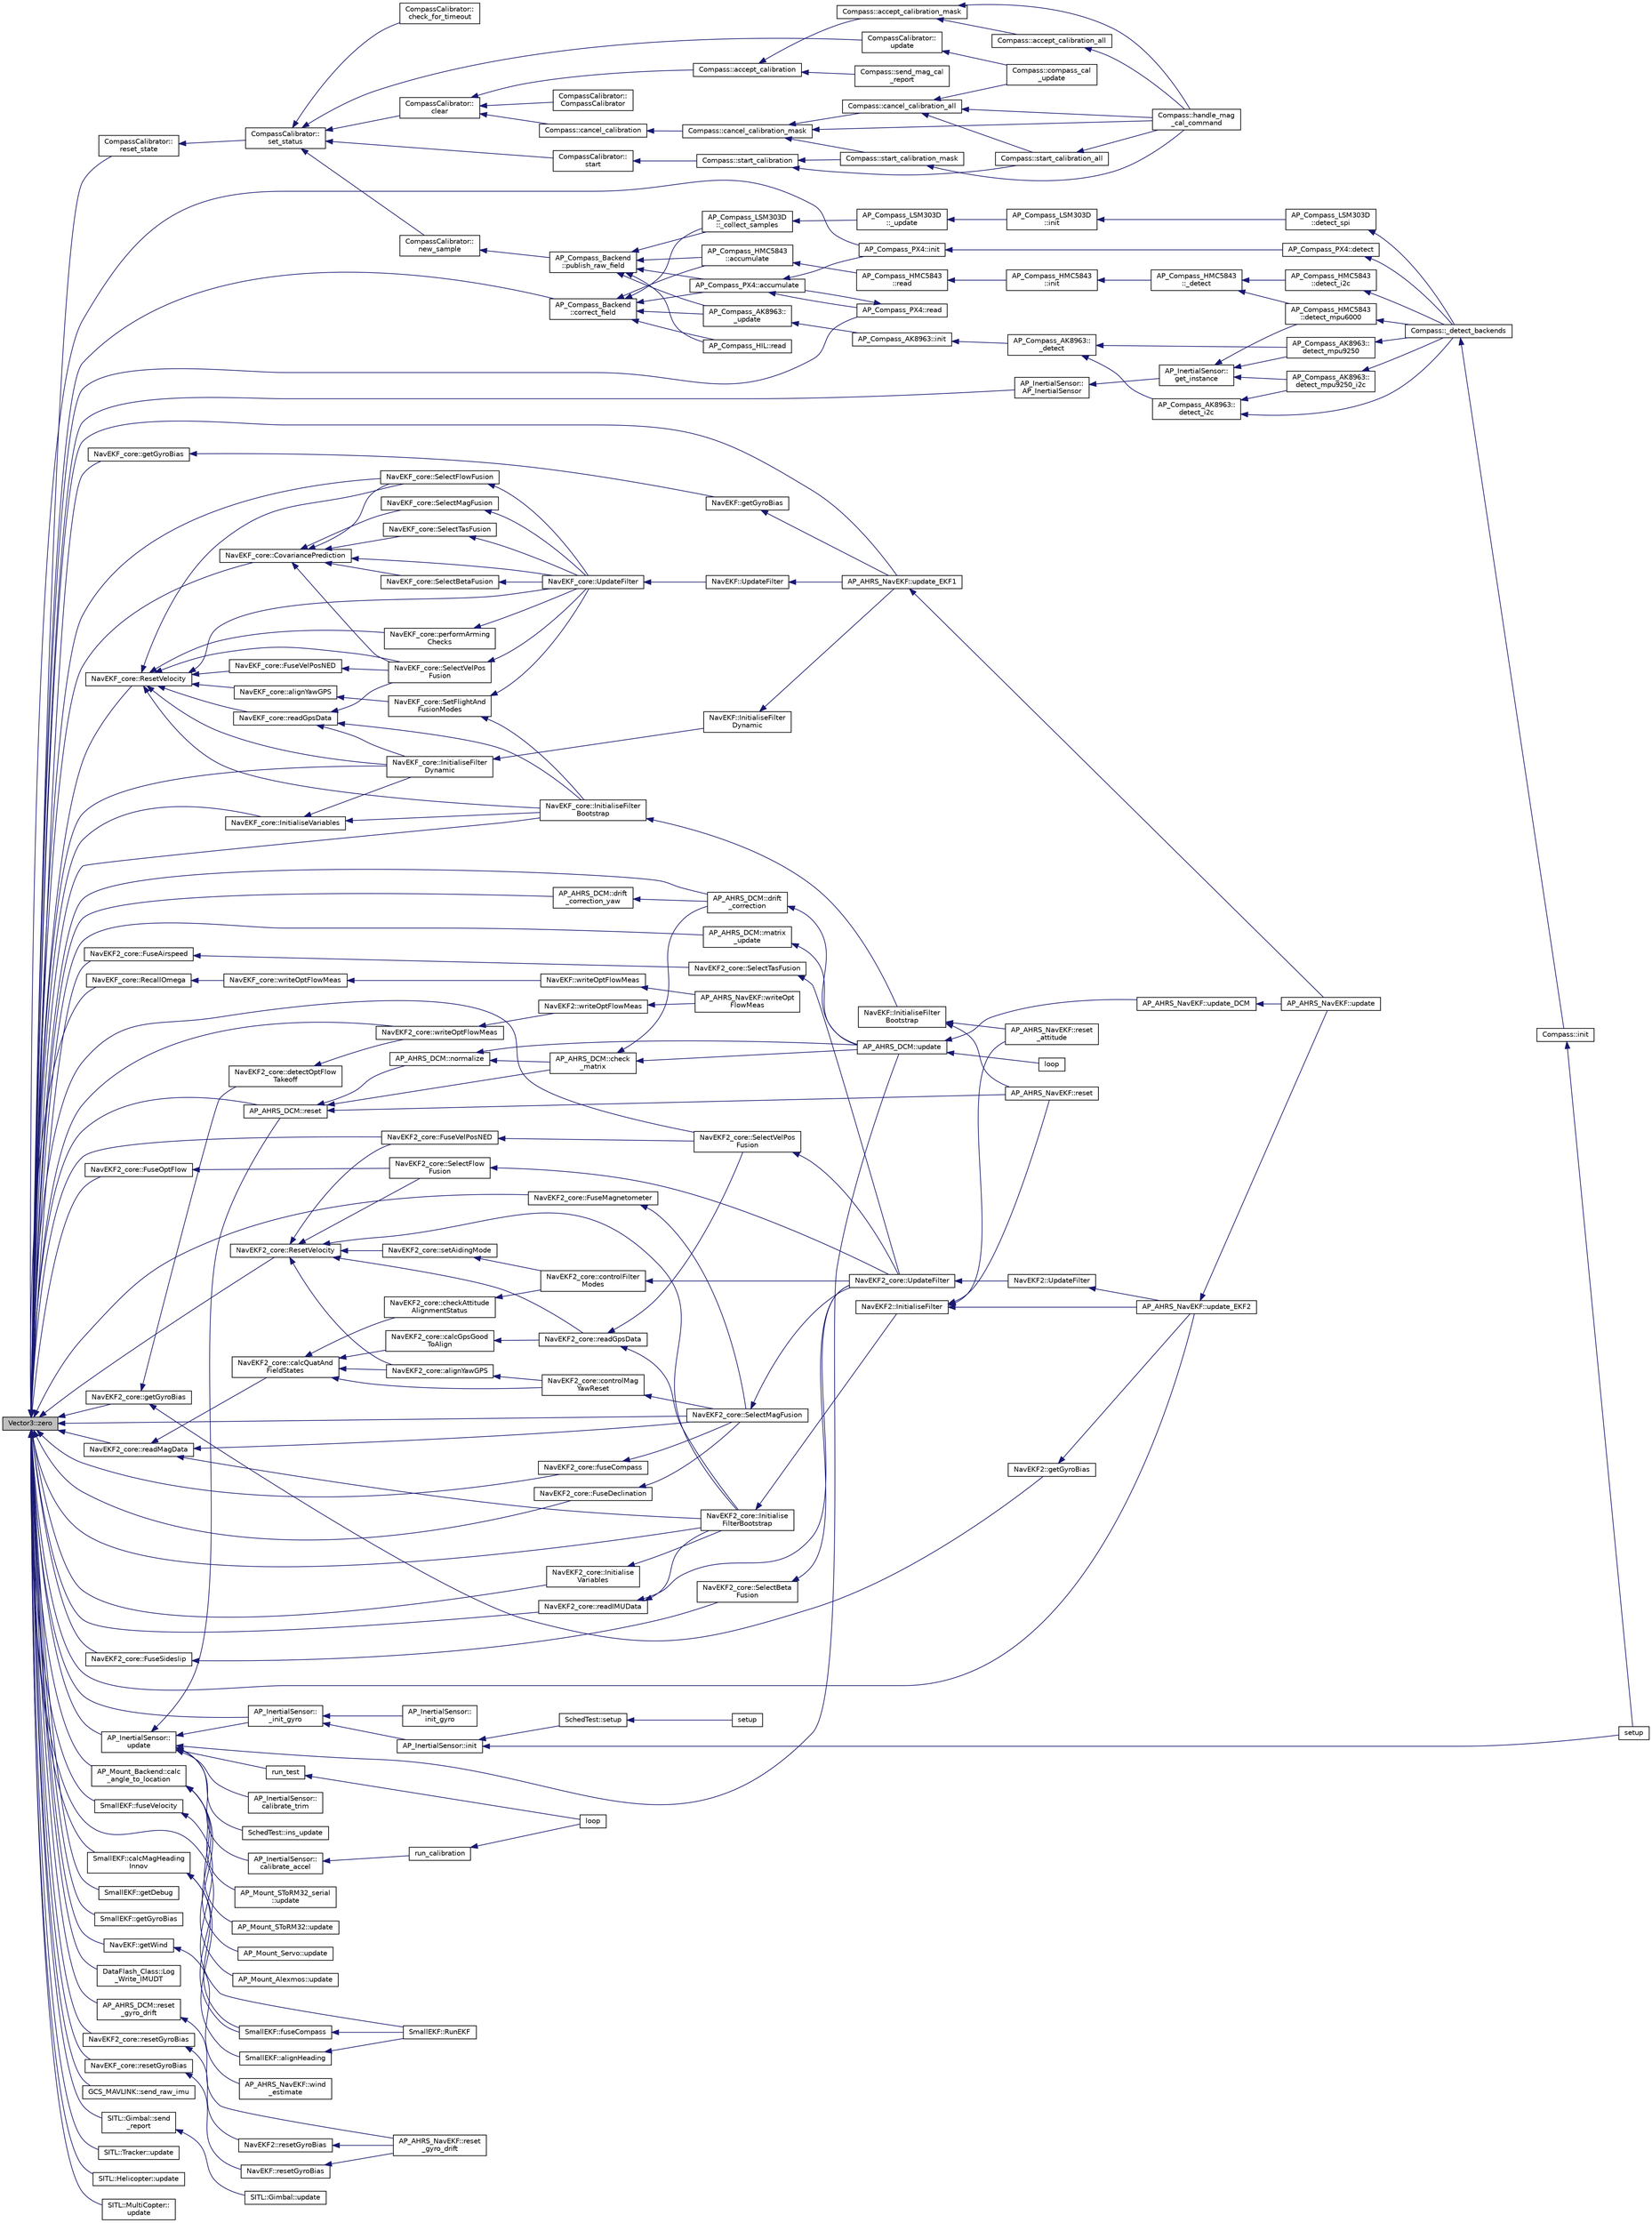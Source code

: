 digraph "Vector3::zero"
{
 // INTERACTIVE_SVG=YES
  edge [fontname="Helvetica",fontsize="10",labelfontname="Helvetica",labelfontsize="10"];
  node [fontname="Helvetica",fontsize="10",shape=record];
  rankdir="LR";
  Node1 [label="Vector3::zero",height=0.2,width=0.4,color="black", fillcolor="grey75", style="filled", fontcolor="black"];
  Node1 -> Node2 [dir="back",color="midnightblue",fontsize="10",style="solid",fontname="Helvetica"];
  Node2 [label="AP_InertialSensor::\l_init_gyro",height=0.2,width=0.4,color="black", fillcolor="white", style="filled",URL="$classAP__InertialSensor.html#a8744303832541bef0025d9698468938c"];
  Node2 -> Node3 [dir="back",color="midnightblue",fontsize="10",style="solid",fontname="Helvetica"];
  Node3 [label="AP_InertialSensor::init",height=0.2,width=0.4,color="black", fillcolor="white", style="filled",URL="$classAP__InertialSensor.html#ab1cdd1c7cc2a0a2631e5deadfc960e80"];
  Node3 -> Node4 [dir="back",color="midnightblue",fontsize="10",style="solid",fontname="Helvetica"];
  Node4 [label="SchedTest::setup",height=0.2,width=0.4,color="black", fillcolor="white", style="filled",URL="$classSchedTest.html#ae9afb73f76391e34d47286a516fe5292"];
  Node4 -> Node5 [dir="back",color="midnightblue",fontsize="10",style="solid",fontname="Helvetica"];
  Node5 [label="setup",height=0.2,width=0.4,color="black", fillcolor="white", style="filled",URL="$Scheduler__test_8cpp.html#a7dfd9b79bc5a37d7df40207afbc5431f"];
  Node3 -> Node6 [dir="back",color="midnightblue",fontsize="10",style="solid",fontname="Helvetica"];
  Node6 [label="setup",height=0.2,width=0.4,color="black", fillcolor="white", style="filled",URL="$AHRS__Test_8cpp.html#a7dfd9b79bc5a37d7df40207afbc5431f"];
  Node2 -> Node7 [dir="back",color="midnightblue",fontsize="10",style="solid",fontname="Helvetica"];
  Node7 [label="AP_InertialSensor::\linit_gyro",height=0.2,width=0.4,color="black", fillcolor="white", style="filled",URL="$classAP__InertialSensor.html#a424609d1eb3dc8473040c9e6f87771ad"];
  Node1 -> Node8 [dir="back",color="midnightblue",fontsize="10",style="solid",fontname="Helvetica"];
  Node8 [label="AP_InertialSensor::\lAP_InertialSensor",height=0.2,width=0.4,color="black", fillcolor="white", style="filled",URL="$classAP__InertialSensor.html#affc63e7edc9be1b0e128b8da3b8a24a5"];
  Node8 -> Node9 [dir="back",color="midnightblue",fontsize="10",style="solid",fontname="Helvetica"];
  Node9 [label="AP_InertialSensor::\lget_instance",height=0.2,width=0.4,color="black", fillcolor="white", style="filled",URL="$classAP__InertialSensor.html#a2b206efafbcc14f62bf6cf121eaca780"];
  Node9 -> Node10 [dir="back",color="midnightblue",fontsize="10",style="solid",fontname="Helvetica"];
  Node10 [label="AP_Compass_HMC5843\l::detect_mpu6000",height=0.2,width=0.4,color="black", fillcolor="white", style="filled",URL="$classAP__Compass__HMC5843.html#a2d2ef5ae1ad3257d2e44ffb6eeb1b866"];
  Node10 -> Node11 [dir="back",color="midnightblue",fontsize="10",style="solid",fontname="Helvetica"];
  Node11 [label="Compass::_detect_backends",height=0.2,width=0.4,color="black", fillcolor="white", style="filled",URL="$classCompass.html#a1c48170d8c8966b22fb150b1634443ec"];
  Node11 -> Node12 [dir="back",color="midnightblue",fontsize="10",style="solid",fontname="Helvetica"];
  Node12 [label="Compass::init",height=0.2,width=0.4,color="black", fillcolor="white", style="filled",URL="$classCompass.html#a190aefc281aba88c7b16e4fc58035c5e"];
  Node12 -> Node6 [dir="back",color="midnightblue",fontsize="10",style="solid",fontname="Helvetica"];
  Node9 -> Node13 [dir="back",color="midnightblue",fontsize="10",style="solid",fontname="Helvetica"];
  Node13 [label="AP_Compass_AK8963::\ldetect_mpu9250",height=0.2,width=0.4,color="black", fillcolor="white", style="filled",URL="$classAP__Compass__AK8963.html#a878054ffb8a480d673c5945070a3399d"];
  Node13 -> Node11 [dir="back",color="midnightblue",fontsize="10",style="solid",fontname="Helvetica"];
  Node9 -> Node14 [dir="back",color="midnightblue",fontsize="10",style="solid",fontname="Helvetica"];
  Node14 [label="AP_Compass_AK8963::\ldetect_mpu9250_i2c",height=0.2,width=0.4,color="black", fillcolor="white", style="filled",URL="$classAP__Compass__AK8963.html#a0d77d55639011a39fa39a3fbfb11b9be"];
  Node14 -> Node11 [dir="back",color="midnightblue",fontsize="10",style="solid",fontname="Helvetica"];
  Node1 -> Node15 [dir="back",color="midnightblue",fontsize="10",style="solid",fontname="Helvetica"];
  Node15 [label="AP_Mount_Backend::calc\l_angle_to_location",height=0.2,width=0.4,color="black", fillcolor="white", style="filled",URL="$classAP__Mount__Backend.html#ab0207ef4fbcb40f1592a85cc75ddad37"];
  Node15 -> Node16 [dir="back",color="midnightblue",fontsize="10",style="solid",fontname="Helvetica"];
  Node16 [label="AP_Mount_SToRM32_serial\l::update",height=0.2,width=0.4,color="black", fillcolor="white", style="filled",URL="$classAP__Mount__SToRM32__serial.html#a0e8996b1bfa413cf9fbaef55e5bb0fb4"];
  Node15 -> Node17 [dir="back",color="midnightblue",fontsize="10",style="solid",fontname="Helvetica"];
  Node17 [label="AP_Mount_SToRM32::update",height=0.2,width=0.4,color="black", fillcolor="white", style="filled",URL="$classAP__Mount__SToRM32.html#ace0a2b82782d8c587ed2ae17fc123e99"];
  Node15 -> Node18 [dir="back",color="midnightblue",fontsize="10",style="solid",fontname="Helvetica"];
  Node18 [label="AP_Mount_Servo::update",height=0.2,width=0.4,color="black", fillcolor="white", style="filled",URL="$classAP__Mount__Servo.html#a8f4caa1ed68b0062d25e60c42b333995"];
  Node15 -> Node19 [dir="back",color="midnightblue",fontsize="10",style="solid",fontname="Helvetica"];
  Node19 [label="AP_Mount_Alexmos::update",height=0.2,width=0.4,color="black", fillcolor="white", style="filled",URL="$classAP__Mount__Alexmos.html#ad6fa0fd652a1401e0c9d791ad9399b67"];
  Node1 -> Node20 [dir="back",color="midnightblue",fontsize="10",style="solid",fontname="Helvetica"];
  Node20 [label="SmallEKF::calcMagHeading\lInnov",height=0.2,width=0.4,color="black", fillcolor="white", style="filled",URL="$classSmallEKF.html#a991c54283e43ee0867269119746731f5"];
  Node20 -> Node21 [dir="back",color="midnightblue",fontsize="10",style="solid",fontname="Helvetica"];
  Node21 [label="SmallEKF::alignHeading",height=0.2,width=0.4,color="black", fillcolor="white", style="filled",URL="$classSmallEKF.html#a795189f59fa31ed5b397a15f91408f70"];
  Node21 -> Node22 [dir="back",color="midnightblue",fontsize="10",style="solid",fontname="Helvetica"];
  Node22 [label="SmallEKF::RunEKF",height=0.2,width=0.4,color="black", fillcolor="white", style="filled",URL="$classSmallEKF.html#a2085035fbcf013282be948f977080cf9"];
  Node20 -> Node23 [dir="back",color="midnightblue",fontsize="10",style="solid",fontname="Helvetica"];
  Node23 [label="SmallEKF::fuseCompass",height=0.2,width=0.4,color="black", fillcolor="white", style="filled",URL="$classSmallEKF.html#a7149793dd06bfb4eec2c0619b2aa2ff0"];
  Node23 -> Node22 [dir="back",color="midnightblue",fontsize="10",style="solid",fontname="Helvetica"];
  Node1 -> Node24 [dir="back",color="midnightblue",fontsize="10",style="solid",fontname="Helvetica"];
  Node24 [label="AP_Compass_Backend\l::correct_field",height=0.2,width=0.4,color="black", fillcolor="white", style="filled",URL="$classAP__Compass__Backend.html#a92da085c367cf2a95ca9b52cc5cb65ce"];
  Node24 -> Node25 [dir="back",color="midnightblue",fontsize="10",style="solid",fontname="Helvetica"];
  Node25 [label="AP_Compass_LSM303D\l::_collect_samples",height=0.2,width=0.4,color="black", fillcolor="white", style="filled",URL="$classAP__Compass__LSM303D.html#a66c8262764747536df9e326cc30149e4"];
  Node25 -> Node26 [dir="back",color="midnightblue",fontsize="10",style="solid",fontname="Helvetica"];
  Node26 [label="AP_Compass_LSM303D\l::_update",height=0.2,width=0.4,color="black", fillcolor="white", style="filled",URL="$classAP__Compass__LSM303D.html#a2ab7677dcc887ecc3ba926d1122ffb2e"];
  Node26 -> Node27 [dir="back",color="midnightblue",fontsize="10",style="solid",fontname="Helvetica"];
  Node27 [label="AP_Compass_LSM303D\l::init",height=0.2,width=0.4,color="black", fillcolor="white", style="filled",URL="$classAP__Compass__LSM303D.html#a322cf9c59129cd558a3276f9a2ab1a67"];
  Node27 -> Node28 [dir="back",color="midnightblue",fontsize="10",style="solid",fontname="Helvetica"];
  Node28 [label="AP_Compass_LSM303D\l::detect_spi",height=0.2,width=0.4,color="black", fillcolor="white", style="filled",URL="$classAP__Compass__LSM303D.html#a80232bbbe6f26dc396ba82bd097ce682"];
  Node28 -> Node11 [dir="back",color="midnightblue",fontsize="10",style="solid",fontname="Helvetica"];
  Node24 -> Node29 [dir="back",color="midnightblue",fontsize="10",style="solid",fontname="Helvetica"];
  Node29 [label="AP_Compass_AK8963::\l_update",height=0.2,width=0.4,color="black", fillcolor="white", style="filled",URL="$classAP__Compass__AK8963.html#aad72266ce1554cc660d865e37fdc72d3"];
  Node29 -> Node30 [dir="back",color="midnightblue",fontsize="10",style="solid",fontname="Helvetica"];
  Node30 [label="AP_Compass_AK8963::init",height=0.2,width=0.4,color="black", fillcolor="white", style="filled",URL="$classAP__Compass__AK8963.html#acdbf7f9d95111c8c6cf571da0b066bdd"];
  Node30 -> Node31 [dir="back",color="midnightblue",fontsize="10",style="solid",fontname="Helvetica"];
  Node31 [label="AP_Compass_AK8963::\l_detect",height=0.2,width=0.4,color="black", fillcolor="white", style="filled",URL="$classAP__Compass__AK8963.html#aa40e71a12f704321304749a0e60b063d"];
  Node31 -> Node32 [dir="back",color="midnightblue",fontsize="10",style="solid",fontname="Helvetica"];
  Node32 [label="AP_Compass_AK8963::\ldetect_i2c",height=0.2,width=0.4,color="black", fillcolor="white", style="filled",URL="$classAP__Compass__AK8963.html#adada02010081777d9b3da76b9ca5ec82"];
  Node32 -> Node11 [dir="back",color="midnightblue",fontsize="10",style="solid",fontname="Helvetica"];
  Node32 -> Node14 [dir="back",color="midnightblue",fontsize="10",style="solid",fontname="Helvetica"];
  Node31 -> Node13 [dir="back",color="midnightblue",fontsize="10",style="solid",fontname="Helvetica"];
  Node24 -> Node33 [dir="back",color="midnightblue",fontsize="10",style="solid",fontname="Helvetica"];
  Node33 [label="AP_Compass_PX4::accumulate",height=0.2,width=0.4,color="black", fillcolor="white", style="filled",URL="$classAP__Compass__PX4.html#a8373d2a862e3a8cc6b5caf93564c94f9"];
  Node33 -> Node34 [dir="back",color="midnightblue",fontsize="10",style="solid",fontname="Helvetica"];
  Node34 [label="AP_Compass_PX4::init",height=0.2,width=0.4,color="black", fillcolor="white", style="filled",URL="$classAP__Compass__PX4.html#a107c003aea3eff458ade1c3f263d0600"];
  Node34 -> Node35 [dir="back",color="midnightblue",fontsize="10",style="solid",fontname="Helvetica"];
  Node35 [label="AP_Compass_PX4::detect",height=0.2,width=0.4,color="black", fillcolor="white", style="filled",URL="$classAP__Compass__PX4.html#a31f9519f4a0c078771749e2bce1dd988"];
  Node35 -> Node11 [dir="back",color="midnightblue",fontsize="10",style="solid",fontname="Helvetica"];
  Node33 -> Node36 [dir="back",color="midnightblue",fontsize="10",style="solid",fontname="Helvetica"];
  Node36 [label="AP_Compass_PX4::read",height=0.2,width=0.4,color="black", fillcolor="white", style="filled",URL="$classAP__Compass__PX4.html#a4e20dea88905e71e94524c33a95ff76c"];
  Node36 -> Node33 [dir="back",color="midnightblue",fontsize="10",style="solid",fontname="Helvetica"];
  Node24 -> Node37 [dir="back",color="midnightblue",fontsize="10",style="solid",fontname="Helvetica"];
  Node37 [label="AP_Compass_HMC5843\l::accumulate",height=0.2,width=0.4,color="black", fillcolor="white", style="filled",URL="$classAP__Compass__HMC5843.html#a209d2944ee53cc15de197008bb49a550"];
  Node37 -> Node38 [dir="back",color="midnightblue",fontsize="10",style="solid",fontname="Helvetica"];
  Node38 [label="AP_Compass_HMC5843\l::read",height=0.2,width=0.4,color="black", fillcolor="white", style="filled",URL="$classAP__Compass__HMC5843.html#afbf15e406f6274c4ed9aab8212411a54"];
  Node38 -> Node39 [dir="back",color="midnightblue",fontsize="10",style="solid",fontname="Helvetica"];
  Node39 [label="AP_Compass_HMC5843\l::init",height=0.2,width=0.4,color="black", fillcolor="white", style="filled",URL="$classAP__Compass__HMC5843.html#ae8fe5f87eb75452d7cfd4293a9bbfc7e"];
  Node39 -> Node40 [dir="back",color="midnightblue",fontsize="10",style="solid",fontname="Helvetica"];
  Node40 [label="AP_Compass_HMC5843\l::_detect",height=0.2,width=0.4,color="black", fillcolor="white", style="filled",URL="$classAP__Compass__HMC5843.html#a6cde73dacd04d683c7d322092bc8e0d2"];
  Node40 -> Node41 [dir="back",color="midnightblue",fontsize="10",style="solid",fontname="Helvetica"];
  Node41 [label="AP_Compass_HMC5843\l::detect_i2c",height=0.2,width=0.4,color="black", fillcolor="white", style="filled",URL="$classAP__Compass__HMC5843.html#af8b259ced00dad7c679fc23c4df82e55"];
  Node41 -> Node11 [dir="back",color="midnightblue",fontsize="10",style="solid",fontname="Helvetica"];
  Node40 -> Node10 [dir="back",color="midnightblue",fontsize="10",style="solid",fontname="Helvetica"];
  Node24 -> Node42 [dir="back",color="midnightblue",fontsize="10",style="solid",fontname="Helvetica"];
  Node42 [label="AP_Compass_HIL::read",height=0.2,width=0.4,color="black", fillcolor="white", style="filled",URL="$classAP__Compass__HIL.html#a3bc4611f991ad36e689f68e610dd52eb"];
  Node1 -> Node43 [dir="back",color="midnightblue",fontsize="10",style="solid",fontname="Helvetica"];
  Node43 [label="NavEKF_core::CovariancePrediction",height=0.2,width=0.4,color="black", fillcolor="white", style="filled",URL="$classNavEKF__core.html#acacc910a35de03cdbc0483d50062d0a4"];
  Node43 -> Node44 [dir="back",color="midnightblue",fontsize="10",style="solid",fontname="Helvetica"];
  Node44 [label="NavEKF_core::SelectBetaFusion",height=0.2,width=0.4,color="black", fillcolor="white", style="filled",URL="$classNavEKF__core.html#a04309b73041b42eb0a8886f87e829fa9"];
  Node44 -> Node45 [dir="back",color="midnightblue",fontsize="10",style="solid",fontname="Helvetica"];
  Node45 [label="NavEKF_core::UpdateFilter",height=0.2,width=0.4,color="black", fillcolor="white", style="filled",URL="$classNavEKF__core.html#addb3791473c00d6f49b485ae3ce22f26"];
  Node45 -> Node46 [dir="back",color="midnightblue",fontsize="10",style="solid",fontname="Helvetica"];
  Node46 [label="NavEKF::UpdateFilter",height=0.2,width=0.4,color="black", fillcolor="white", style="filled",URL="$classNavEKF.html#a58d3c9694abab421e8eadd78e72ac67c"];
  Node46 -> Node47 [dir="back",color="midnightblue",fontsize="10",style="solid",fontname="Helvetica"];
  Node47 [label="AP_AHRS_NavEKF::update_EKF1",height=0.2,width=0.4,color="black", fillcolor="white", style="filled",URL="$classAP__AHRS__NavEKF.html#aff7b2c4f3428a48ab5ed210e89df4f76"];
  Node47 -> Node48 [dir="back",color="midnightblue",fontsize="10",style="solid",fontname="Helvetica"];
  Node48 [label="AP_AHRS_NavEKF::update",height=0.2,width=0.4,color="black", fillcolor="white", style="filled",URL="$classAP__AHRS__NavEKF.html#a9d5f47f1bc0e3864bbc4c6c6e2ca8b1c"];
  Node43 -> Node49 [dir="back",color="midnightblue",fontsize="10",style="solid",fontname="Helvetica"];
  Node49 [label="NavEKF_core::SelectFlowFusion",height=0.2,width=0.4,color="black", fillcolor="white", style="filled",URL="$classNavEKF__core.html#a3bf45f9f46396f10058251c2bf6cc3b6"];
  Node49 -> Node45 [dir="back",color="midnightblue",fontsize="10",style="solid",fontname="Helvetica"];
  Node43 -> Node50 [dir="back",color="midnightblue",fontsize="10",style="solid",fontname="Helvetica"];
  Node50 [label="NavEKF_core::SelectMagFusion",height=0.2,width=0.4,color="black", fillcolor="white", style="filled",URL="$classNavEKF__core.html#a37abf607040d13164cbd5076adcec844"];
  Node50 -> Node45 [dir="back",color="midnightblue",fontsize="10",style="solid",fontname="Helvetica"];
  Node43 -> Node51 [dir="back",color="midnightblue",fontsize="10",style="solid",fontname="Helvetica"];
  Node51 [label="NavEKF_core::SelectTasFusion",height=0.2,width=0.4,color="black", fillcolor="white", style="filled",URL="$classNavEKF__core.html#ad476513ae945a90d67948427e23c75a1"];
  Node51 -> Node45 [dir="back",color="midnightblue",fontsize="10",style="solid",fontname="Helvetica"];
  Node43 -> Node52 [dir="back",color="midnightblue",fontsize="10",style="solid",fontname="Helvetica"];
  Node52 [label="NavEKF_core::SelectVelPos\lFusion",height=0.2,width=0.4,color="black", fillcolor="white", style="filled",URL="$classNavEKF__core.html#a20167ef21dc07706f5719ff38a2c60a5"];
  Node52 -> Node45 [dir="back",color="midnightblue",fontsize="10",style="solid",fontname="Helvetica"];
  Node43 -> Node45 [dir="back",color="midnightblue",fontsize="10",style="solid",fontname="Helvetica"];
  Node1 -> Node53 [dir="back",color="midnightblue",fontsize="10",style="solid",fontname="Helvetica"];
  Node53 [label="AP_AHRS_DCM::drift\l_correction",height=0.2,width=0.4,color="black", fillcolor="white", style="filled",URL="$classAP__AHRS__DCM.html#a8c3304b59bc6a27f24c686985c100549"];
  Node53 -> Node54 [dir="back",color="midnightblue",fontsize="10",style="solid",fontname="Helvetica"];
  Node54 [label="AP_AHRS_DCM::update",height=0.2,width=0.4,color="black", fillcolor="white", style="filled",URL="$classAP__AHRS__DCM.html#a6bf59b99999767fdbf4dfd363bc51bfd"];
  Node54 -> Node55 [dir="back",color="midnightblue",fontsize="10",style="solid",fontname="Helvetica"];
  Node55 [label="loop",height=0.2,width=0.4,color="black", fillcolor="white", style="filled",URL="$AHRS__Test_8cpp.html#a0b33edabd7f1c4e4a0bf32c67269be2f"];
  Node54 -> Node56 [dir="back",color="midnightblue",fontsize="10",style="solid",fontname="Helvetica"];
  Node56 [label="AP_AHRS_NavEKF::update_DCM",height=0.2,width=0.4,color="black", fillcolor="white", style="filled",URL="$classAP__AHRS__NavEKF.html#a95d351e1c2bc77147bb535a28261cf23"];
  Node56 -> Node48 [dir="back",color="midnightblue",fontsize="10",style="solid",fontname="Helvetica"];
  Node1 -> Node57 [dir="back",color="midnightblue",fontsize="10",style="solid",fontname="Helvetica"];
  Node57 [label="AP_AHRS_DCM::drift\l_correction_yaw",height=0.2,width=0.4,color="black", fillcolor="white", style="filled",URL="$classAP__AHRS__DCM.html#a101f2aaddcc7e97e690924d4e9d7a191"];
  Node57 -> Node53 [dir="back",color="midnightblue",fontsize="10",style="solid",fontname="Helvetica"];
  Node1 -> Node58 [dir="back",color="midnightblue",fontsize="10",style="solid",fontname="Helvetica"];
  Node58 [label="NavEKF2_core::FuseAirspeed",height=0.2,width=0.4,color="black", fillcolor="white", style="filled",URL="$classNavEKF2__core.html#abfa40c72d31a1a95e525ff1a225538ed"];
  Node58 -> Node59 [dir="back",color="midnightblue",fontsize="10",style="solid",fontname="Helvetica"];
  Node59 [label="NavEKF2_core::SelectTasFusion",height=0.2,width=0.4,color="black", fillcolor="white", style="filled",URL="$classNavEKF2__core.html#a387322a0a89407c6293e92dd5d174e12"];
  Node59 -> Node60 [dir="back",color="midnightblue",fontsize="10",style="solid",fontname="Helvetica"];
  Node60 [label="NavEKF2_core::UpdateFilter",height=0.2,width=0.4,color="black", fillcolor="white", style="filled",URL="$classNavEKF2__core.html#a5f5c815cbd5ebba30d731f89f87726c3"];
  Node60 -> Node61 [dir="back",color="midnightblue",fontsize="10",style="solid",fontname="Helvetica"];
  Node61 [label="NavEKF2::UpdateFilter",height=0.2,width=0.4,color="black", fillcolor="white", style="filled",URL="$classNavEKF2.html#a72815b1bbd9d7ceb0ff7ae52d14516df"];
  Node61 -> Node62 [dir="back",color="midnightblue",fontsize="10",style="solid",fontname="Helvetica"];
  Node62 [label="AP_AHRS_NavEKF::update_EKF2",height=0.2,width=0.4,color="black", fillcolor="white", style="filled",URL="$classAP__AHRS__NavEKF.html#a0187c6d3d4348b002a204c05d3e94b07"];
  Node62 -> Node48 [dir="back",color="midnightblue",fontsize="10",style="solid",fontname="Helvetica"];
  Node1 -> Node23 [dir="back",color="midnightblue",fontsize="10",style="solid",fontname="Helvetica"];
  Node1 -> Node63 [dir="back",color="midnightblue",fontsize="10",style="solid",fontname="Helvetica"];
  Node63 [label="NavEKF2_core::fuseCompass",height=0.2,width=0.4,color="black", fillcolor="white", style="filled",URL="$classNavEKF2__core.html#a37cd48d3e836ba0852d1eabb223c0263"];
  Node63 -> Node64 [dir="back",color="midnightblue",fontsize="10",style="solid",fontname="Helvetica"];
  Node64 [label="NavEKF2_core::SelectMagFusion",height=0.2,width=0.4,color="black", fillcolor="white", style="filled",URL="$classNavEKF2__core.html#aa0f6cd840e93e0233f056c88ce45ef85"];
  Node64 -> Node60 [dir="back",color="midnightblue",fontsize="10",style="solid",fontname="Helvetica"];
  Node1 -> Node65 [dir="back",color="midnightblue",fontsize="10",style="solid",fontname="Helvetica"];
  Node65 [label="NavEKF2_core::FuseDeclination",height=0.2,width=0.4,color="black", fillcolor="white", style="filled",URL="$classNavEKF2__core.html#a9d37c2a19443f9cc7599d133447afe11"];
  Node65 -> Node64 [dir="back",color="midnightblue",fontsize="10",style="solid",fontname="Helvetica"];
  Node1 -> Node66 [dir="back",color="midnightblue",fontsize="10",style="solid",fontname="Helvetica"];
  Node66 [label="NavEKF2_core::FuseMagnetometer",height=0.2,width=0.4,color="black", fillcolor="white", style="filled",URL="$classNavEKF2__core.html#ad60cf70acfb8e6fa4fb6fca254bf79f5"];
  Node66 -> Node64 [dir="back",color="midnightblue",fontsize="10",style="solid",fontname="Helvetica"];
  Node1 -> Node67 [dir="back",color="midnightblue",fontsize="10",style="solid",fontname="Helvetica"];
  Node67 [label="NavEKF2_core::FuseOptFlow",height=0.2,width=0.4,color="black", fillcolor="white", style="filled",URL="$classNavEKF2__core.html#a72512e90d873456fdfdaa7ad3dd8f9bd"];
  Node67 -> Node68 [dir="back",color="midnightblue",fontsize="10",style="solid",fontname="Helvetica"];
  Node68 [label="NavEKF2_core::SelectFlow\lFusion",height=0.2,width=0.4,color="black", fillcolor="white", style="filled",URL="$classNavEKF2__core.html#ab00f4520acc09b20a141c9a22bd73830"];
  Node68 -> Node60 [dir="back",color="midnightblue",fontsize="10",style="solid",fontname="Helvetica"];
  Node1 -> Node69 [dir="back",color="midnightblue",fontsize="10",style="solid",fontname="Helvetica"];
  Node69 [label="NavEKF2_core::FuseSideslip",height=0.2,width=0.4,color="black", fillcolor="white", style="filled",URL="$classNavEKF2__core.html#a6093442cf5695dfe66a8fe182f163d28"];
  Node69 -> Node70 [dir="back",color="midnightblue",fontsize="10",style="solid",fontname="Helvetica"];
  Node70 [label="NavEKF2_core::SelectBeta\lFusion",height=0.2,width=0.4,color="black", fillcolor="white", style="filled",URL="$classNavEKF2__core.html#ab9da9e275a98ea743e617d2b906bcc74"];
  Node70 -> Node60 [dir="back",color="midnightblue",fontsize="10",style="solid",fontname="Helvetica"];
  Node1 -> Node71 [dir="back",color="midnightblue",fontsize="10",style="solid",fontname="Helvetica"];
  Node71 [label="SmallEKF::fuseVelocity",height=0.2,width=0.4,color="black", fillcolor="white", style="filled",URL="$classSmallEKF.html#a874dcc56946ec2da09aa12b73e8bd970"];
  Node71 -> Node22 [dir="back",color="midnightblue",fontsize="10",style="solid",fontname="Helvetica"];
  Node1 -> Node72 [dir="back",color="midnightblue",fontsize="10",style="solid",fontname="Helvetica"];
  Node72 [label="NavEKF2_core::FuseVelPosNED",height=0.2,width=0.4,color="black", fillcolor="white", style="filled",URL="$classNavEKF2__core.html#a34f319c84f2ad95c99d96274b43cb2c5"];
  Node72 -> Node73 [dir="back",color="midnightblue",fontsize="10",style="solid",fontname="Helvetica"];
  Node73 [label="NavEKF2_core::SelectVelPos\lFusion",height=0.2,width=0.4,color="black", fillcolor="white", style="filled",URL="$classNavEKF2__core.html#aff31047fa71772bca7ce574617ede0f6"];
  Node73 -> Node60 [dir="back",color="midnightblue",fontsize="10",style="solid",fontname="Helvetica"];
  Node1 -> Node74 [dir="back",color="midnightblue",fontsize="10",style="solid",fontname="Helvetica"];
  Node74 [label="SmallEKF::getDebug",height=0.2,width=0.4,color="black", fillcolor="white", style="filled",URL="$classSmallEKF.html#ae2c255211cb334adf89bbc53468b0f29"];
  Node1 -> Node75 [dir="back",color="midnightblue",fontsize="10",style="solid",fontname="Helvetica"];
  Node75 [label="SmallEKF::getGyroBias",height=0.2,width=0.4,color="black", fillcolor="white", style="filled",URL="$classSmallEKF.html#ad8935145e3d6647232639c005eefb9c1"];
  Node1 -> Node76 [dir="back",color="midnightblue",fontsize="10",style="solid",fontname="Helvetica"];
  Node76 [label="NavEKF2_core::getGyroBias",height=0.2,width=0.4,color="black", fillcolor="white", style="filled",URL="$classNavEKF2__core.html#aa7c5a7c26d96ea7f9a6ad74fed9a37cb"];
  Node76 -> Node77 [dir="back",color="midnightblue",fontsize="10",style="solid",fontname="Helvetica"];
  Node77 [label="NavEKF2_core::detectOptFlow\lTakeoff",height=0.2,width=0.4,color="black", fillcolor="white", style="filled",URL="$classNavEKF2__core.html#ab4a53b93652e6452cd9d39014b00b6eb"];
  Node77 -> Node78 [dir="back",color="midnightblue",fontsize="10",style="solid",fontname="Helvetica"];
  Node78 [label="NavEKF2_core::writeOptFlowMeas",height=0.2,width=0.4,color="black", fillcolor="white", style="filled",URL="$classNavEKF2__core.html#a1646445365f3fec788044e1968235142"];
  Node78 -> Node79 [dir="back",color="midnightblue",fontsize="10",style="solid",fontname="Helvetica"];
  Node79 [label="NavEKF2::writeOptFlowMeas",height=0.2,width=0.4,color="black", fillcolor="white", style="filled",URL="$classNavEKF2.html#a05b5deddeafb06ba746497acbefd7012"];
  Node79 -> Node80 [dir="back",color="midnightblue",fontsize="10",style="solid",fontname="Helvetica"];
  Node80 [label="AP_AHRS_NavEKF::writeOpt\lFlowMeas",height=0.2,width=0.4,color="black", fillcolor="white", style="filled",URL="$classAP__AHRS__NavEKF.html#a36e51a27f7801ebd760cc93df22ca6bb"];
  Node76 -> Node81 [dir="back",color="midnightblue",fontsize="10",style="solid",fontname="Helvetica"];
  Node81 [label="NavEKF2::getGyroBias",height=0.2,width=0.4,color="black", fillcolor="white", style="filled",URL="$classNavEKF2.html#a56f0085fc519aa986b04fd2cf09ed25e"];
  Node81 -> Node62 [dir="back",color="midnightblue",fontsize="10",style="solid",fontname="Helvetica"];
  Node1 -> Node82 [dir="back",color="midnightblue",fontsize="10",style="solid",fontname="Helvetica"];
  Node82 [label="NavEKF_core::getGyroBias",height=0.2,width=0.4,color="black", fillcolor="white", style="filled",URL="$classNavEKF__core.html#a4db0d9b0b162e543163c03dac37dbb9c"];
  Node82 -> Node83 [dir="back",color="midnightblue",fontsize="10",style="solid",fontname="Helvetica"];
  Node83 [label="NavEKF::getGyroBias",height=0.2,width=0.4,color="black", fillcolor="white", style="filled",URL="$classNavEKF.html#a7aa7c1b989521cde235e21a82ec537e4"];
  Node83 -> Node47 [dir="back",color="midnightblue",fontsize="10",style="solid",fontname="Helvetica"];
  Node1 -> Node84 [dir="back",color="midnightblue",fontsize="10",style="solid",fontname="Helvetica"];
  Node84 [label="NavEKF::getWind",height=0.2,width=0.4,color="black", fillcolor="white", style="filled",URL="$classNavEKF.html#a4f2f0068a25f875107d34f4781ddf8dd"];
  Node84 -> Node85 [dir="back",color="midnightblue",fontsize="10",style="solid",fontname="Helvetica"];
  Node85 [label="AP_AHRS_NavEKF::wind\l_estimate",height=0.2,width=0.4,color="black", fillcolor="white", style="filled",URL="$classAP__AHRS__NavEKF.html#a8d444054d0125763bf6bd6383afbc21f"];
  Node1 -> Node34 [dir="back",color="midnightblue",fontsize="10",style="solid",fontname="Helvetica"];
  Node1 -> Node86 [dir="back",color="midnightblue",fontsize="10",style="solid",fontname="Helvetica"];
  Node86 [label="NavEKF2_core::Initialise\lFilterBootstrap",height=0.2,width=0.4,color="black", fillcolor="white", style="filled",URL="$classNavEKF2__core.html#a4a06ae47c3edebdecd2b179a0567f00b"];
  Node86 -> Node87 [dir="back",color="midnightblue",fontsize="10",style="solid",fontname="Helvetica"];
  Node87 [label="NavEKF2::InitialiseFilter",height=0.2,width=0.4,color="black", fillcolor="white", style="filled",URL="$classNavEKF2.html#a9c447b8d84abf2dfc845ddbbbad46a2b"];
  Node87 -> Node88 [dir="back",color="midnightblue",fontsize="10",style="solid",fontname="Helvetica"];
  Node88 [label="AP_AHRS_NavEKF::reset",height=0.2,width=0.4,color="black", fillcolor="white", style="filled",URL="$classAP__AHRS__NavEKF.html#abdb5e9bc0803f733ab1b0a423baad8d1"];
  Node87 -> Node89 [dir="back",color="midnightblue",fontsize="10",style="solid",fontname="Helvetica"];
  Node89 [label="AP_AHRS_NavEKF::reset\l_attitude",height=0.2,width=0.4,color="black", fillcolor="white", style="filled",URL="$classAP__AHRS__NavEKF.html#ae76a84b4b941df4d8a4304ff242d18a5"];
  Node87 -> Node62 [dir="back",color="midnightblue",fontsize="10",style="solid",fontname="Helvetica"];
  Node1 -> Node90 [dir="back",color="midnightblue",fontsize="10",style="solid",fontname="Helvetica"];
  Node90 [label="NavEKF_core::InitialiseFilter\lBootstrap",height=0.2,width=0.4,color="black", fillcolor="white", style="filled",URL="$classNavEKF__core.html#ab5cf1fe4bc4140da298da0ca89f8e3ca"];
  Node90 -> Node91 [dir="back",color="midnightblue",fontsize="10",style="solid",fontname="Helvetica"];
  Node91 [label="NavEKF::InitialiseFilter\lBootstrap",height=0.2,width=0.4,color="black", fillcolor="white", style="filled",URL="$classNavEKF.html#a290932b02347c5247f036fbc3c7af9d8"];
  Node91 -> Node88 [dir="back",color="midnightblue",fontsize="10",style="solid",fontname="Helvetica"];
  Node91 -> Node89 [dir="back",color="midnightblue",fontsize="10",style="solid",fontname="Helvetica"];
  Node1 -> Node92 [dir="back",color="midnightblue",fontsize="10",style="solid",fontname="Helvetica"];
  Node92 [label="NavEKF_core::InitialiseFilter\lDynamic",height=0.2,width=0.4,color="black", fillcolor="white", style="filled",URL="$classNavEKF__core.html#a88ff1e4a9bbafca3f735e3891b8fa2fa"];
  Node92 -> Node93 [dir="back",color="midnightblue",fontsize="10",style="solid",fontname="Helvetica"];
  Node93 [label="NavEKF::InitialiseFilter\lDynamic",height=0.2,width=0.4,color="black", fillcolor="white", style="filled",URL="$classNavEKF.html#a12500a621febd8f914f6e16db4c28759"];
  Node93 -> Node47 [dir="back",color="midnightblue",fontsize="10",style="solid",fontname="Helvetica"];
  Node1 -> Node94 [dir="back",color="midnightblue",fontsize="10",style="solid",fontname="Helvetica"];
  Node94 [label="NavEKF_core::InitialiseVariables",height=0.2,width=0.4,color="black", fillcolor="white", style="filled",URL="$classNavEKF__core.html#ab210d038b218505544b05cff43916437"];
  Node94 -> Node90 [dir="back",color="midnightblue",fontsize="10",style="solid",fontname="Helvetica"];
  Node94 -> Node92 [dir="back",color="midnightblue",fontsize="10",style="solid",fontname="Helvetica"];
  Node1 -> Node95 [dir="back",color="midnightblue",fontsize="10",style="solid",fontname="Helvetica"];
  Node95 [label="NavEKF2_core::Initialise\lVariables",height=0.2,width=0.4,color="black", fillcolor="white", style="filled",URL="$classNavEKF2__core.html#a1558cddf403660156210ac9d7dcf29db"];
  Node95 -> Node86 [dir="back",color="midnightblue",fontsize="10",style="solid",fontname="Helvetica"];
  Node1 -> Node96 [dir="back",color="midnightblue",fontsize="10",style="solid",fontname="Helvetica"];
  Node96 [label="DataFlash_Class::Log\l_Write_IMUDT",height=0.2,width=0.4,color="black", fillcolor="white", style="filled",URL="$classDataFlash__Class.html#a095126f678cb02090c35cb74bdc9d6c1"];
  Node1 -> Node97 [dir="back",color="midnightblue",fontsize="10",style="solid",fontname="Helvetica"];
  Node97 [label="AP_AHRS_DCM::matrix\l_update",height=0.2,width=0.4,color="black", fillcolor="white", style="filled",URL="$classAP__AHRS__DCM.html#acc7f8beea93c6ddd74f162c6816ad7a6"];
  Node97 -> Node54 [dir="back",color="midnightblue",fontsize="10",style="solid",fontname="Helvetica"];
  Node1 -> Node36 [dir="back",color="midnightblue",fontsize="10",style="solid",fontname="Helvetica"];
  Node1 -> Node98 [dir="back",color="midnightblue",fontsize="10",style="solid",fontname="Helvetica"];
  Node98 [label="NavEKF2_core::readIMUData",height=0.2,width=0.4,color="black", fillcolor="white", style="filled",URL="$classNavEKF2__core.html#a1f2a0ba92a52069437a3d0a192a6e88c"];
  Node98 -> Node86 [dir="back",color="midnightblue",fontsize="10",style="solid",fontname="Helvetica"];
  Node98 -> Node60 [dir="back",color="midnightblue",fontsize="10",style="solid",fontname="Helvetica"];
  Node1 -> Node99 [dir="back",color="midnightblue",fontsize="10",style="solid",fontname="Helvetica"];
  Node99 [label="NavEKF2_core::readMagData",height=0.2,width=0.4,color="black", fillcolor="white", style="filled",URL="$classNavEKF2__core.html#abf6ac301297f486d9690d97c7a19dad8"];
  Node99 -> Node100 [dir="back",color="midnightblue",fontsize="10",style="solid",fontname="Helvetica"];
  Node100 [label="NavEKF2_core::calcQuatAnd\lFieldStates",height=0.2,width=0.4,color="black", fillcolor="white", style="filled",URL="$classNavEKF2__core.html#af6d172634e15ba1643bf4c53c390f5e2"];
  Node100 -> Node101 [dir="back",color="midnightblue",fontsize="10",style="solid",fontname="Helvetica"];
  Node101 [label="NavEKF2_core::alignYawGPS",height=0.2,width=0.4,color="black", fillcolor="white", style="filled",URL="$classNavEKF2__core.html#a58dc1ea1ca1648bb0fbc66d301d764e9"];
  Node101 -> Node102 [dir="back",color="midnightblue",fontsize="10",style="solid",fontname="Helvetica"];
  Node102 [label="NavEKF2_core::controlMag\lYawReset",height=0.2,width=0.4,color="black", fillcolor="white", style="filled",URL="$classNavEKF2__core.html#a3989e564224adfa26b0e32a5a03aca10"];
  Node102 -> Node64 [dir="back",color="midnightblue",fontsize="10",style="solid",fontname="Helvetica"];
  Node100 -> Node103 [dir="back",color="midnightblue",fontsize="10",style="solid",fontname="Helvetica"];
  Node103 [label="NavEKF2_core::calcGpsGood\lToAlign",height=0.2,width=0.4,color="black", fillcolor="white", style="filled",URL="$classNavEKF2__core.html#af17ad10645eedde6134e5988ed2b80b2"];
  Node103 -> Node104 [dir="back",color="midnightblue",fontsize="10",style="solid",fontname="Helvetica"];
  Node104 [label="NavEKF2_core::readGpsData",height=0.2,width=0.4,color="black", fillcolor="white", style="filled",URL="$classNavEKF2__core.html#ae325dba2deac733f1de41c5e7ee4f707"];
  Node104 -> Node86 [dir="back",color="midnightblue",fontsize="10",style="solid",fontname="Helvetica"];
  Node104 -> Node73 [dir="back",color="midnightblue",fontsize="10",style="solid",fontname="Helvetica"];
  Node100 -> Node105 [dir="back",color="midnightblue",fontsize="10",style="solid",fontname="Helvetica"];
  Node105 [label="NavEKF2_core::checkAttitude\lAlignmentStatus",height=0.2,width=0.4,color="black", fillcolor="white", style="filled",URL="$classNavEKF2__core.html#aeae0381fbcdde23ea1a58f929d0aeafb"];
  Node105 -> Node106 [dir="back",color="midnightblue",fontsize="10",style="solid",fontname="Helvetica"];
  Node106 [label="NavEKF2_core::controlFilter\lModes",height=0.2,width=0.4,color="black", fillcolor="white", style="filled",URL="$classNavEKF2__core.html#a9c41b138c335540f4cc51c4b3fff9b9f"];
  Node106 -> Node60 [dir="back",color="midnightblue",fontsize="10",style="solid",fontname="Helvetica"];
  Node100 -> Node102 [dir="back",color="midnightblue",fontsize="10",style="solid",fontname="Helvetica"];
  Node99 -> Node86 [dir="back",color="midnightblue",fontsize="10",style="solid",fontname="Helvetica"];
  Node99 -> Node64 [dir="back",color="midnightblue",fontsize="10",style="solid",fontname="Helvetica"];
  Node1 -> Node107 [dir="back",color="midnightblue",fontsize="10",style="solid",fontname="Helvetica"];
  Node107 [label="NavEKF_core::RecallOmega",height=0.2,width=0.4,color="black", fillcolor="white", style="filled",URL="$classNavEKF__core.html#aa29ccc8f502bfaf27119711f39a17ef4"];
  Node107 -> Node108 [dir="back",color="midnightblue",fontsize="10",style="solid",fontname="Helvetica"];
  Node108 [label="NavEKF_core::writeOptFlowMeas",height=0.2,width=0.4,color="black", fillcolor="white", style="filled",URL="$classNavEKF__core.html#aebd699b70cb4dd992dc2041458e52f3b"];
  Node108 -> Node109 [dir="back",color="midnightblue",fontsize="10",style="solid",fontname="Helvetica"];
  Node109 [label="NavEKF::writeOptFlowMeas",height=0.2,width=0.4,color="black", fillcolor="white", style="filled",URL="$classNavEKF.html#ad193e5aab03041673d4cfad9f7a2a6ba"];
  Node109 -> Node80 [dir="back",color="midnightblue",fontsize="10",style="solid",fontname="Helvetica"];
  Node1 -> Node110 [dir="back",color="midnightblue",fontsize="10",style="solid",fontname="Helvetica"];
  Node110 [label="AP_AHRS_DCM::reset",height=0.2,width=0.4,color="black", fillcolor="white", style="filled",URL="$classAP__AHRS__DCM.html#ab7eaf00b45361ca1c55149781c10bb82"];
  Node110 -> Node111 [dir="back",color="midnightblue",fontsize="10",style="solid",fontname="Helvetica"];
  Node111 [label="AP_AHRS_DCM::check\l_matrix",height=0.2,width=0.4,color="black", fillcolor="white", style="filled",URL="$classAP__AHRS__DCM.html#aa7cd5fe913c090673b3dcaa3da9eacb3"];
  Node111 -> Node53 [dir="back",color="midnightblue",fontsize="10",style="solid",fontname="Helvetica"];
  Node111 -> Node54 [dir="back",color="midnightblue",fontsize="10",style="solid",fontname="Helvetica"];
  Node110 -> Node112 [dir="back",color="midnightblue",fontsize="10",style="solid",fontname="Helvetica"];
  Node112 [label="AP_AHRS_DCM::normalize",height=0.2,width=0.4,color="black", fillcolor="white", style="filled",URL="$classAP__AHRS__DCM.html#ace68e355f57ff433c22fab05ebecd549"];
  Node112 -> Node111 [dir="back",color="midnightblue",fontsize="10",style="solid",fontname="Helvetica"];
  Node112 -> Node54 [dir="back",color="midnightblue",fontsize="10",style="solid",fontname="Helvetica"];
  Node110 -> Node88 [dir="back",color="midnightblue",fontsize="10",style="solid",fontname="Helvetica"];
  Node1 -> Node113 [dir="back",color="midnightblue",fontsize="10",style="solid",fontname="Helvetica"];
  Node113 [label="AP_AHRS_DCM::reset\l_gyro_drift",height=0.2,width=0.4,color="black", fillcolor="white", style="filled",URL="$classAP__AHRS__DCM.html#a047c7fabce7d96ce49e5956e10ba8924"];
  Node113 -> Node114 [dir="back",color="midnightblue",fontsize="10",style="solid",fontname="Helvetica"];
  Node114 [label="AP_AHRS_NavEKF::reset\l_gyro_drift",height=0.2,width=0.4,color="black", fillcolor="white", style="filled",URL="$classAP__AHRS__NavEKF.html#af5cb22d9747169da604a3748732bd929"];
  Node1 -> Node115 [dir="back",color="midnightblue",fontsize="10",style="solid",fontname="Helvetica"];
  Node115 [label="CompassCalibrator::\lreset_state",height=0.2,width=0.4,color="black", fillcolor="white", style="filled",URL="$classCompassCalibrator.html#afe46e9f795a06855adf4ae32b01da5b1"];
  Node115 -> Node116 [dir="back",color="midnightblue",fontsize="10",style="solid",fontname="Helvetica"];
  Node116 [label="CompassCalibrator::\lset_status",height=0.2,width=0.4,color="black", fillcolor="white", style="filled",URL="$classCompassCalibrator.html#aeee363c33562bb3a47693073c6a568e5"];
  Node116 -> Node117 [dir="back",color="midnightblue",fontsize="10",style="solid",fontname="Helvetica"];
  Node117 [label="CompassCalibrator::\lcheck_for_timeout",height=0.2,width=0.4,color="black", fillcolor="white", style="filled",URL="$classCompassCalibrator.html#a62c2a942fc44357860fe22df7ffdccf2"];
  Node116 -> Node118 [dir="back",color="midnightblue",fontsize="10",style="solid",fontname="Helvetica"];
  Node118 [label="CompassCalibrator::\lclear",height=0.2,width=0.4,color="black", fillcolor="white", style="filled",URL="$classCompassCalibrator.html#a62803fe964e9f0fa7e3944dfb430c006"];
  Node118 -> Node119 [dir="back",color="midnightblue",fontsize="10",style="solid",fontname="Helvetica"];
  Node119 [label="Compass::accept_calibration",height=0.2,width=0.4,color="black", fillcolor="white", style="filled",URL="$classCompass.html#ae72bf1a933ce826e0104e9bf125a128e"];
  Node119 -> Node120 [dir="back",color="midnightblue",fontsize="10",style="solid",fontname="Helvetica"];
  Node120 [label="Compass::accept_calibration_mask",height=0.2,width=0.4,color="black", fillcolor="white", style="filled",URL="$classCompass.html#ac1342f9bccc9138ebb28d01163bab653"];
  Node120 -> Node121 [dir="back",color="midnightblue",fontsize="10",style="solid",fontname="Helvetica"];
  Node121 [label="Compass::accept_calibration_all",height=0.2,width=0.4,color="black", fillcolor="white", style="filled",URL="$classCompass.html#a167f7ec9707b4c26efd2143af4d0b3bf"];
  Node121 -> Node122 [dir="back",color="midnightblue",fontsize="10",style="solid",fontname="Helvetica"];
  Node122 [label="Compass::handle_mag\l_cal_command",height=0.2,width=0.4,color="black", fillcolor="white", style="filled",URL="$classCompass.html#a5b92dfeb8382c411fc5cdfe2c35569b0"];
  Node120 -> Node122 [dir="back",color="midnightblue",fontsize="10",style="solid",fontname="Helvetica"];
  Node119 -> Node123 [dir="back",color="midnightblue",fontsize="10",style="solid",fontname="Helvetica"];
  Node123 [label="Compass::send_mag_cal\l_report",height=0.2,width=0.4,color="black", fillcolor="white", style="filled",URL="$classCompass.html#a17d18b7b6d4fd415595d63d4741d4e83"];
  Node118 -> Node124 [dir="back",color="midnightblue",fontsize="10",style="solid",fontname="Helvetica"];
  Node124 [label="Compass::cancel_calibration",height=0.2,width=0.4,color="black", fillcolor="white", style="filled",URL="$classCompass.html#a7765e5d8a8ec1ba95f248c577ecbfd47"];
  Node124 -> Node125 [dir="back",color="midnightblue",fontsize="10",style="solid",fontname="Helvetica"];
  Node125 [label="Compass::cancel_calibration_mask",height=0.2,width=0.4,color="black", fillcolor="white", style="filled",URL="$classCompass.html#a10aecd9e4288feb1d3bd61f16ed8f3d0"];
  Node125 -> Node126 [dir="back",color="midnightblue",fontsize="10",style="solid",fontname="Helvetica"];
  Node126 [label="Compass::cancel_calibration_all",height=0.2,width=0.4,color="black", fillcolor="white", style="filled",URL="$classCompass.html#a791e39cdbf2f1aad7ac1c65240160abf"];
  Node126 -> Node127 [dir="back",color="midnightblue",fontsize="10",style="solid",fontname="Helvetica"];
  Node127 [label="Compass::compass_cal\l_update",height=0.2,width=0.4,color="black", fillcolor="white", style="filled",URL="$classCompass.html#ab8b1d18b185660a957d2faf417e9b1dd"];
  Node126 -> Node122 [dir="back",color="midnightblue",fontsize="10",style="solid",fontname="Helvetica"];
  Node126 -> Node128 [dir="back",color="midnightblue",fontsize="10",style="solid",fontname="Helvetica"];
  Node128 [label="Compass::start_calibration_all",height=0.2,width=0.4,color="black", fillcolor="white", style="filled",URL="$classCompass.html#a5a23f669e6cf4f280fed608af6bce0c8"];
  Node128 -> Node122 [dir="back",color="midnightblue",fontsize="10",style="solid",fontname="Helvetica"];
  Node125 -> Node122 [dir="back",color="midnightblue",fontsize="10",style="solid",fontname="Helvetica"];
  Node125 -> Node129 [dir="back",color="midnightblue",fontsize="10",style="solid",fontname="Helvetica"];
  Node129 [label="Compass::start_calibration_mask",height=0.2,width=0.4,color="black", fillcolor="white", style="filled",URL="$classCompass.html#acccb6989443acfaef01ccbd2463ae3ba"];
  Node129 -> Node122 [dir="back",color="midnightblue",fontsize="10",style="solid",fontname="Helvetica"];
  Node118 -> Node130 [dir="back",color="midnightblue",fontsize="10",style="solid",fontname="Helvetica"];
  Node130 [label="CompassCalibrator::\lCompassCalibrator",height=0.2,width=0.4,color="black", fillcolor="white", style="filled",URL="$classCompassCalibrator.html#ae52d2f2d679db6289d5643192efad3fa"];
  Node116 -> Node131 [dir="back",color="midnightblue",fontsize="10",style="solid",fontname="Helvetica"];
  Node131 [label="CompassCalibrator::\lnew_sample",height=0.2,width=0.4,color="black", fillcolor="white", style="filled",URL="$classCompassCalibrator.html#a6c7c445f97797add8279be5f7c2e112b"];
  Node131 -> Node132 [dir="back",color="midnightblue",fontsize="10",style="solid",fontname="Helvetica"];
  Node132 [label="AP_Compass_Backend\l::publish_raw_field",height=0.2,width=0.4,color="black", fillcolor="white", style="filled",URL="$classAP__Compass__Backend.html#ab7b0a43b8bfefe376092c2733bd69e4d"];
  Node132 -> Node25 [dir="back",color="midnightblue",fontsize="10",style="solid",fontname="Helvetica"];
  Node132 -> Node29 [dir="back",color="midnightblue",fontsize="10",style="solid",fontname="Helvetica"];
  Node132 -> Node33 [dir="back",color="midnightblue",fontsize="10",style="solid",fontname="Helvetica"];
  Node132 -> Node37 [dir="back",color="midnightblue",fontsize="10",style="solid",fontname="Helvetica"];
  Node132 -> Node42 [dir="back",color="midnightblue",fontsize="10",style="solid",fontname="Helvetica"];
  Node116 -> Node133 [dir="back",color="midnightblue",fontsize="10",style="solid",fontname="Helvetica"];
  Node133 [label="CompassCalibrator::\lstart",height=0.2,width=0.4,color="black", fillcolor="white", style="filled",URL="$classCompassCalibrator.html#a220ae498dafee9472f75879b6b917961"];
  Node133 -> Node134 [dir="back",color="midnightblue",fontsize="10",style="solid",fontname="Helvetica"];
  Node134 [label="Compass::start_calibration",height=0.2,width=0.4,color="black", fillcolor="white", style="filled",URL="$classCompass.html#a97e272caf765e231931c762f18ecb702"];
  Node134 -> Node128 [dir="back",color="midnightblue",fontsize="10",style="solid",fontname="Helvetica"];
  Node134 -> Node129 [dir="back",color="midnightblue",fontsize="10",style="solid",fontname="Helvetica"];
  Node116 -> Node135 [dir="back",color="midnightblue",fontsize="10",style="solid",fontname="Helvetica"];
  Node135 [label="CompassCalibrator::\lupdate",height=0.2,width=0.4,color="black", fillcolor="white", style="filled",URL="$classCompassCalibrator.html#ae23f7e66b83d2a09ff012d853a54ad6f"];
  Node135 -> Node127 [dir="back",color="midnightblue",fontsize="10",style="solid",fontname="Helvetica"];
  Node1 -> Node136 [dir="back",color="midnightblue",fontsize="10",style="solid",fontname="Helvetica"];
  Node136 [label="NavEKF2_core::resetGyroBias",height=0.2,width=0.4,color="black", fillcolor="white", style="filled",URL="$classNavEKF2__core.html#a43e24a45bb63c2449146c66ee7aa589d"];
  Node136 -> Node137 [dir="back",color="midnightblue",fontsize="10",style="solid",fontname="Helvetica"];
  Node137 [label="NavEKF2::resetGyroBias",height=0.2,width=0.4,color="black", fillcolor="white", style="filled",URL="$classNavEKF2.html#a29af93a8cbadcc09cadb11b36d22086e"];
  Node137 -> Node114 [dir="back",color="midnightblue",fontsize="10",style="solid",fontname="Helvetica"];
  Node1 -> Node138 [dir="back",color="midnightblue",fontsize="10",style="solid",fontname="Helvetica"];
  Node138 [label="NavEKF_core::resetGyroBias",height=0.2,width=0.4,color="black", fillcolor="white", style="filled",URL="$classNavEKF__core.html#a912c204e3b197caa999f3c3756b71a8f"];
  Node138 -> Node139 [dir="back",color="midnightblue",fontsize="10",style="solid",fontname="Helvetica"];
  Node139 [label="NavEKF::resetGyroBias",height=0.2,width=0.4,color="black", fillcolor="white", style="filled",URL="$classNavEKF.html#a2ef01d55f65156c80bcd8ef8ef3ac909"];
  Node139 -> Node114 [dir="back",color="midnightblue",fontsize="10",style="solid",fontname="Helvetica"];
  Node1 -> Node140 [dir="back",color="midnightblue",fontsize="10",style="solid",fontname="Helvetica"];
  Node140 [label="NavEKF_core::ResetVelocity",height=0.2,width=0.4,color="black", fillcolor="white", style="filled",URL="$classNavEKF__core.html#abfa7621f16e26b135bdf09752e572971"];
  Node140 -> Node141 [dir="back",color="midnightblue",fontsize="10",style="solid",fontname="Helvetica"];
  Node141 [label="NavEKF_core::alignYawGPS",height=0.2,width=0.4,color="black", fillcolor="white", style="filled",URL="$classNavEKF__core.html#adb443a8228f901a797432cadfef94f09"];
  Node141 -> Node142 [dir="back",color="midnightblue",fontsize="10",style="solid",fontname="Helvetica"];
  Node142 [label="NavEKF_core::SetFlightAnd\lFusionModes",height=0.2,width=0.4,color="black", fillcolor="white", style="filled",URL="$classNavEKF__core.html#ae2024878cb7582599b10e69477313fda"];
  Node142 -> Node90 [dir="back",color="midnightblue",fontsize="10",style="solid",fontname="Helvetica"];
  Node142 -> Node45 [dir="back",color="midnightblue",fontsize="10",style="solid",fontname="Helvetica"];
  Node140 -> Node143 [dir="back",color="midnightblue",fontsize="10",style="solid",fontname="Helvetica"];
  Node143 [label="NavEKF_core::FuseVelPosNED",height=0.2,width=0.4,color="black", fillcolor="white", style="filled",URL="$classNavEKF__core.html#a73766cd46687874d92446dd28ea053d1"];
  Node143 -> Node52 [dir="back",color="midnightblue",fontsize="10",style="solid",fontname="Helvetica"];
  Node140 -> Node90 [dir="back",color="midnightblue",fontsize="10",style="solid",fontname="Helvetica"];
  Node140 -> Node92 [dir="back",color="midnightblue",fontsize="10",style="solid",fontname="Helvetica"];
  Node140 -> Node144 [dir="back",color="midnightblue",fontsize="10",style="solid",fontname="Helvetica"];
  Node144 [label="NavEKF_core::performArming\lChecks",height=0.2,width=0.4,color="black", fillcolor="white", style="filled",URL="$classNavEKF__core.html#a11622afea6e79a1f24ffa31299a51ee8"];
  Node144 -> Node45 [dir="back",color="midnightblue",fontsize="10",style="solid",fontname="Helvetica"];
  Node140 -> Node145 [dir="back",color="midnightblue",fontsize="10",style="solid",fontname="Helvetica"];
  Node145 [label="NavEKF_core::readGpsData",height=0.2,width=0.4,color="black", fillcolor="white", style="filled",URL="$classNavEKF__core.html#a93e62bbf5bd5071291db0515975e8124"];
  Node145 -> Node90 [dir="back",color="midnightblue",fontsize="10",style="solid",fontname="Helvetica"];
  Node145 -> Node92 [dir="back",color="midnightblue",fontsize="10",style="solid",fontname="Helvetica"];
  Node145 -> Node52 [dir="back",color="midnightblue",fontsize="10",style="solid",fontname="Helvetica"];
  Node140 -> Node49 [dir="back",color="midnightblue",fontsize="10",style="solid",fontname="Helvetica"];
  Node140 -> Node52 [dir="back",color="midnightblue",fontsize="10",style="solid",fontname="Helvetica"];
  Node140 -> Node45 [dir="back",color="midnightblue",fontsize="10",style="solid",fontname="Helvetica"];
  Node1 -> Node146 [dir="back",color="midnightblue",fontsize="10",style="solid",fontname="Helvetica"];
  Node146 [label="NavEKF2_core::ResetVelocity",height=0.2,width=0.4,color="black", fillcolor="white", style="filled",URL="$classNavEKF2__core.html#ace1e19f874e501c996f8355e6c4cc9e1"];
  Node146 -> Node101 [dir="back",color="midnightblue",fontsize="10",style="solid",fontname="Helvetica"];
  Node146 -> Node72 [dir="back",color="midnightblue",fontsize="10",style="solid",fontname="Helvetica"];
  Node146 -> Node86 [dir="back",color="midnightblue",fontsize="10",style="solid",fontname="Helvetica"];
  Node146 -> Node104 [dir="back",color="midnightblue",fontsize="10",style="solid",fontname="Helvetica"];
  Node146 -> Node68 [dir="back",color="midnightblue",fontsize="10",style="solid",fontname="Helvetica"];
  Node146 -> Node147 [dir="back",color="midnightblue",fontsize="10",style="solid",fontname="Helvetica"];
  Node147 [label="NavEKF2_core::setAidingMode",height=0.2,width=0.4,color="black", fillcolor="white", style="filled",URL="$classNavEKF2__core.html#a9bd042974d65cfc6b789959c980281e9"];
  Node147 -> Node106 [dir="back",color="midnightblue",fontsize="10",style="solid",fontname="Helvetica"];
  Node1 -> Node49 [dir="back",color="midnightblue",fontsize="10",style="solid",fontname="Helvetica"];
  Node1 -> Node64 [dir="back",color="midnightblue",fontsize="10",style="solid",fontname="Helvetica"];
  Node1 -> Node73 [dir="back",color="midnightblue",fontsize="10",style="solid",fontname="Helvetica"];
  Node1 -> Node148 [dir="back",color="midnightblue",fontsize="10",style="solid",fontname="Helvetica"];
  Node148 [label="GCS_MAVLINK::send_raw_imu",height=0.2,width=0.4,color="black", fillcolor="white", style="filled",URL="$classGCS__MAVLINK.html#a1ea3917be194d738e83571ae4910eb80"];
  Node1 -> Node149 [dir="back",color="midnightblue",fontsize="10",style="solid",fontname="Helvetica"];
  Node149 [label="SITL::Gimbal::send\l_report",height=0.2,width=0.4,color="black", fillcolor="white", style="filled",URL="$classSITL_1_1Gimbal.html#a00f906442d0f5303c7270feb21a2792d"];
  Node149 -> Node150 [dir="back",color="midnightblue",fontsize="10",style="solid",fontname="Helvetica"];
  Node150 [label="SITL::Gimbal::update",height=0.2,width=0.4,color="black", fillcolor="white", style="filled",URL="$classSITL_1_1Gimbal.html#a54f32945de787791f9c234ec0976ee6d"];
  Node1 -> Node151 [dir="back",color="midnightblue",fontsize="10",style="solid",fontname="Helvetica"];
  Node151 [label="SITL::Tracker::update",height=0.2,width=0.4,color="black", fillcolor="white", style="filled",URL="$classSITL_1_1Tracker.html#aa2d26c0841ead98b60a9291eb4d74b71"];
  Node1 -> Node152 [dir="back",color="midnightblue",fontsize="10",style="solid",fontname="Helvetica"];
  Node152 [label="SITL::Helicopter::update",height=0.2,width=0.4,color="black", fillcolor="white", style="filled",URL="$classSITL_1_1Helicopter.html#a0e8602ead0fe804552ab7ade9a1b171e"];
  Node1 -> Node153 [dir="back",color="midnightblue",fontsize="10",style="solid",fontname="Helvetica"];
  Node153 [label="SITL::MultiCopter::\lupdate",height=0.2,width=0.4,color="black", fillcolor="white", style="filled",URL="$classSITL_1_1MultiCopter.html#a1c12d5064cc2851e9861353e694805bc"];
  Node1 -> Node154 [dir="back",color="midnightblue",fontsize="10",style="solid",fontname="Helvetica"];
  Node154 [label="AP_InertialSensor::\lupdate",height=0.2,width=0.4,color="black", fillcolor="white", style="filled",URL="$classAP__InertialSensor.html#a2ab4e9e49af5ae38f38d3818fde2b675"];
  Node154 -> Node2 [dir="back",color="midnightblue",fontsize="10",style="solid",fontname="Helvetica"];
  Node154 -> Node155 [dir="back",color="midnightblue",fontsize="10",style="solid",fontname="Helvetica"];
  Node155 [label="AP_InertialSensor::\lcalibrate_accel",height=0.2,width=0.4,color="black", fillcolor="white", style="filled",URL="$classAP__InertialSensor.html#a9a2e96ead5ec6958cc5428807318ee6b"];
  Node155 -> Node156 [dir="back",color="midnightblue",fontsize="10",style="solid",fontname="Helvetica"];
  Node156 [label="run_calibration",height=0.2,width=0.4,color="black", fillcolor="white", style="filled",URL="$INS__generic_8cpp.html#a2678ad991b638bbaac0ea234cdc5d60b"];
  Node156 -> Node157 [dir="back",color="midnightblue",fontsize="10",style="solid",fontname="Helvetica"];
  Node157 [label="loop",height=0.2,width=0.4,color="black", fillcolor="white", style="filled",URL="$INS__generic_8cpp.html#a0b33edabd7f1c4e4a0bf32c67269be2f"];
  Node154 -> Node158 [dir="back",color="midnightblue",fontsize="10",style="solid",fontname="Helvetica"];
  Node158 [label="AP_InertialSensor::\lcalibrate_trim",height=0.2,width=0.4,color="black", fillcolor="white", style="filled",URL="$classAP__InertialSensor.html#ad87496184e3c6a775a10b3b5eb069cd9"];
  Node154 -> Node159 [dir="back",color="midnightblue",fontsize="10",style="solid",fontname="Helvetica"];
  Node159 [label="SchedTest::ins_update",height=0.2,width=0.4,color="black", fillcolor="white", style="filled",URL="$classSchedTest.html#ad9313f964206eec5ce76b7c6a5ac140b"];
  Node154 -> Node110 [dir="back",color="midnightblue",fontsize="10",style="solid",fontname="Helvetica"];
  Node154 -> Node160 [dir="back",color="midnightblue",fontsize="10",style="solid",fontname="Helvetica"];
  Node160 [label="run_test",height=0.2,width=0.4,color="black", fillcolor="white", style="filled",URL="$INS__generic_8cpp.html#a176571c2fafdc1ba62438a006aa33f23"];
  Node160 -> Node157 [dir="back",color="midnightblue",fontsize="10",style="solid",fontname="Helvetica"];
  Node154 -> Node54 [dir="back",color="midnightblue",fontsize="10",style="solid",fontname="Helvetica"];
  Node1 -> Node47 [dir="back",color="midnightblue",fontsize="10",style="solid",fontname="Helvetica"];
  Node1 -> Node62 [dir="back",color="midnightblue",fontsize="10",style="solid",fontname="Helvetica"];
  Node1 -> Node78 [dir="back",color="midnightblue",fontsize="10",style="solid",fontname="Helvetica"];
}
